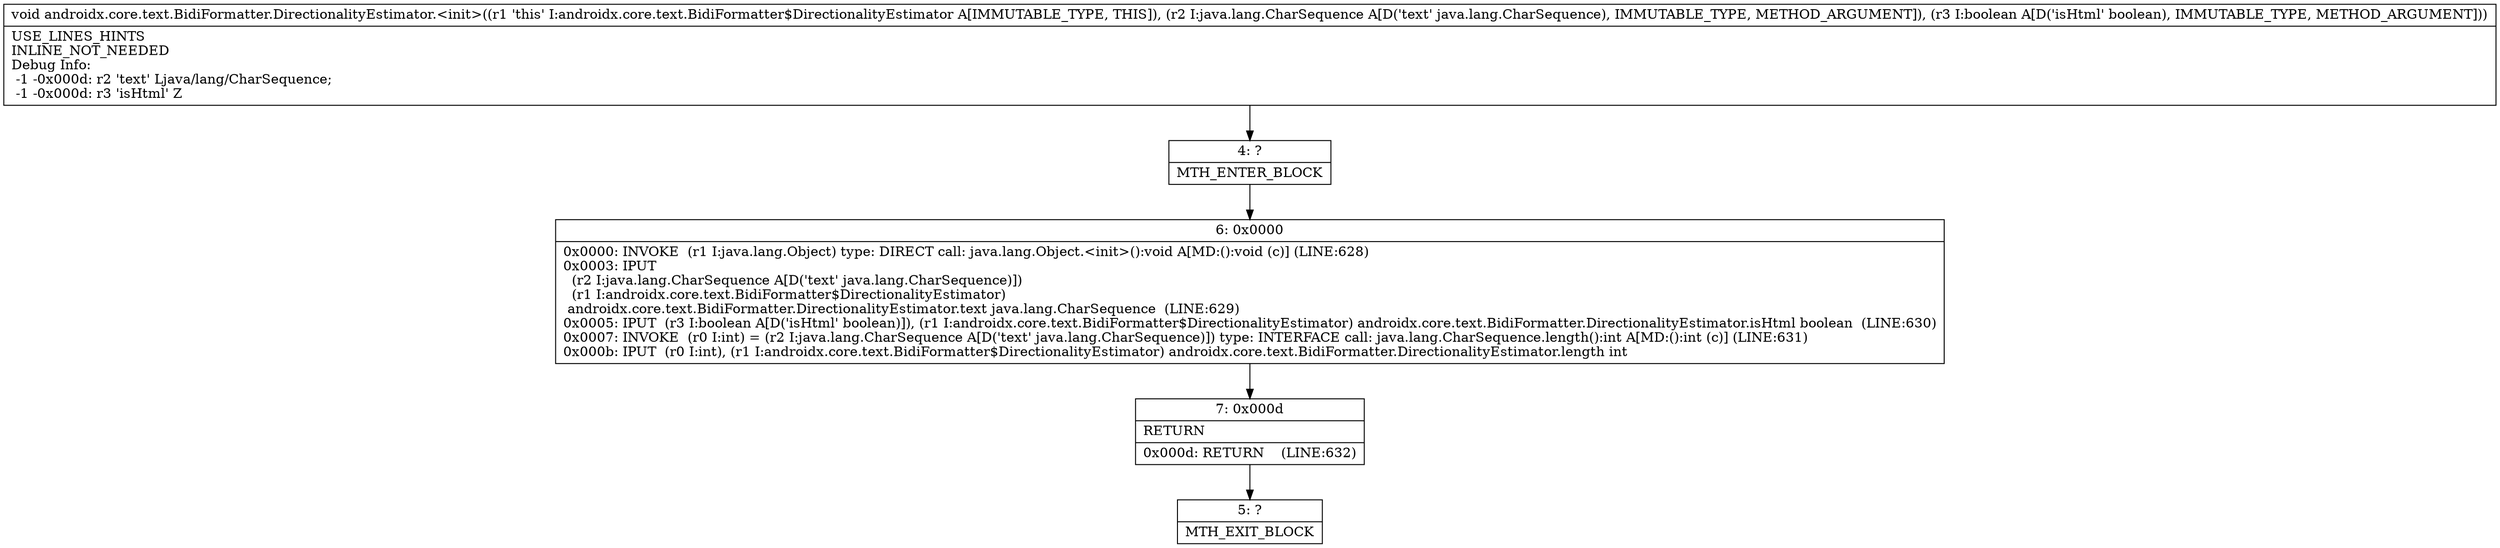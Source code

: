 digraph "CFG forandroidx.core.text.BidiFormatter.DirectionalityEstimator.\<init\>(Ljava\/lang\/CharSequence;Z)V" {
Node_4 [shape=record,label="{4\:\ ?|MTH_ENTER_BLOCK\l}"];
Node_6 [shape=record,label="{6\:\ 0x0000|0x0000: INVOKE  (r1 I:java.lang.Object) type: DIRECT call: java.lang.Object.\<init\>():void A[MD:():void (c)] (LINE:628)\l0x0003: IPUT  \l  (r2 I:java.lang.CharSequence A[D('text' java.lang.CharSequence)])\l  (r1 I:androidx.core.text.BidiFormatter$DirectionalityEstimator)\l androidx.core.text.BidiFormatter.DirectionalityEstimator.text java.lang.CharSequence  (LINE:629)\l0x0005: IPUT  (r3 I:boolean A[D('isHtml' boolean)]), (r1 I:androidx.core.text.BidiFormatter$DirectionalityEstimator) androidx.core.text.BidiFormatter.DirectionalityEstimator.isHtml boolean  (LINE:630)\l0x0007: INVOKE  (r0 I:int) = (r2 I:java.lang.CharSequence A[D('text' java.lang.CharSequence)]) type: INTERFACE call: java.lang.CharSequence.length():int A[MD:():int (c)] (LINE:631)\l0x000b: IPUT  (r0 I:int), (r1 I:androidx.core.text.BidiFormatter$DirectionalityEstimator) androidx.core.text.BidiFormatter.DirectionalityEstimator.length int \l}"];
Node_7 [shape=record,label="{7\:\ 0x000d|RETURN\l|0x000d: RETURN    (LINE:632)\l}"];
Node_5 [shape=record,label="{5\:\ ?|MTH_EXIT_BLOCK\l}"];
MethodNode[shape=record,label="{void androidx.core.text.BidiFormatter.DirectionalityEstimator.\<init\>((r1 'this' I:androidx.core.text.BidiFormatter$DirectionalityEstimator A[IMMUTABLE_TYPE, THIS]), (r2 I:java.lang.CharSequence A[D('text' java.lang.CharSequence), IMMUTABLE_TYPE, METHOD_ARGUMENT]), (r3 I:boolean A[D('isHtml' boolean), IMMUTABLE_TYPE, METHOD_ARGUMENT]))  | USE_LINES_HINTS\lINLINE_NOT_NEEDED\lDebug Info:\l  \-1 \-0x000d: r2 'text' Ljava\/lang\/CharSequence;\l  \-1 \-0x000d: r3 'isHtml' Z\l}"];
MethodNode -> Node_4;Node_4 -> Node_6;
Node_6 -> Node_7;
Node_7 -> Node_5;
}

